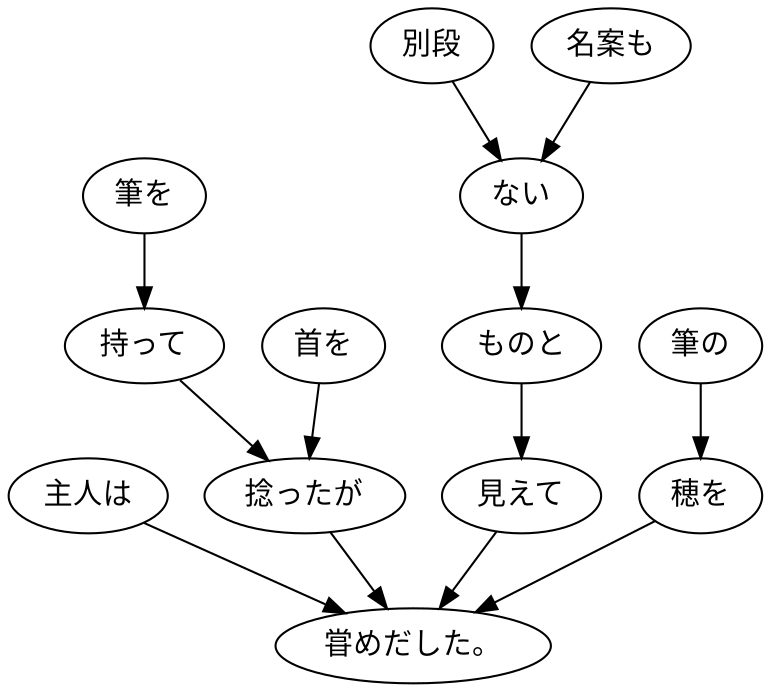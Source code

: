 digraph graph1337 {
	node0 [label="主人は"];
	node1 [label="筆を"];
	node2 [label="持って"];
	node3 [label="首を"];
	node4 [label="捻ったが"];
	node5 [label="別段"];
	node6 [label="名案も"];
	node7 [label="ない"];
	node8 [label="ものと"];
	node9 [label="見えて"];
	node10 [label="筆の"];
	node11 [label="穂を"];
	node12 [label="甞めだした。"];
	node0 -> node12;
	node1 -> node2;
	node2 -> node4;
	node3 -> node4;
	node4 -> node12;
	node5 -> node7;
	node6 -> node7;
	node7 -> node8;
	node8 -> node9;
	node9 -> node12;
	node10 -> node11;
	node11 -> node12;
}
